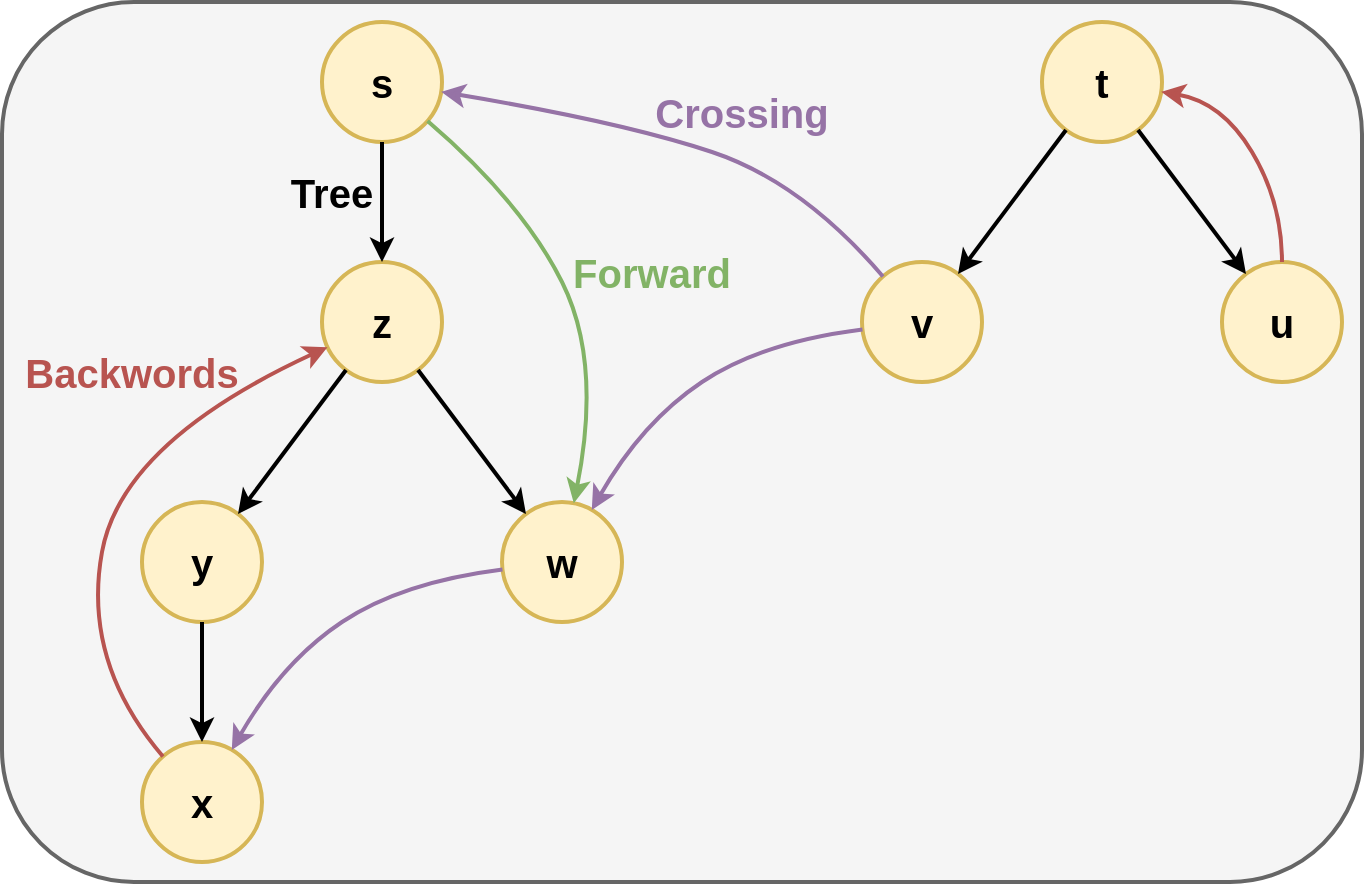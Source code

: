 <mxfile version="18.1.3" type="device"><diagram id="VPaRT93cVBKwPOg7FyUM" name="Page-1"><mxGraphModel dx="758" dy="756" grid="1" gridSize="10" guides="1" tooltips="1" connect="1" arrows="1" fold="1" page="1" pageScale="1" pageWidth="850" pageHeight="1100" math="0" shadow="0"><root><mxCell id="0"/><mxCell id="1" parent="0"/><mxCell id="WxpjVpeMC7lDr_SpBpIb-55" value="" style="rounded=1;whiteSpace=wrap;html=1;fontSize=20;fontColor=#333333;strokeWidth=2;fillColor=#f5f5f5;strokeColor=#666666;" vertex="1" parent="1"><mxGeometry x="130" y="170" width="680" height="440" as="geometry"/></mxCell><mxCell id="WxpjVpeMC7lDr_SpBpIb-22" value="s" style="ellipse;whiteSpace=wrap;html=1;aspect=fixed;strokeWidth=2;fillColor=#fff2cc;strokeColor=#d6b656;fontSize=20;fontStyle=1" vertex="1" parent="1"><mxGeometry x="290" y="180" width="60" height="60" as="geometry"/></mxCell><mxCell id="WxpjVpeMC7lDr_SpBpIb-23" value="z" style="ellipse;whiteSpace=wrap;html=1;aspect=fixed;strokeWidth=2;fillColor=#fff2cc;strokeColor=#d6b656;fontSize=20;fontStyle=1" vertex="1" parent="1"><mxGeometry x="290" y="300" width="60" height="60" as="geometry"/></mxCell><mxCell id="WxpjVpeMC7lDr_SpBpIb-24" value="y" style="ellipse;whiteSpace=wrap;html=1;aspect=fixed;strokeWidth=2;fillColor=#fff2cc;strokeColor=#d6b656;fontStyle=1;fontSize=20;" vertex="1" parent="1"><mxGeometry x="200" y="420" width="60" height="60" as="geometry"/></mxCell><mxCell id="WxpjVpeMC7lDr_SpBpIb-25" value="x" style="ellipse;whiteSpace=wrap;html=1;aspect=fixed;strokeWidth=2;fillColor=#fff2cc;strokeColor=#d6b656;fontSize=20;fontStyle=1" vertex="1" parent="1"><mxGeometry x="200" y="540" width="60" height="60" as="geometry"/></mxCell><mxCell id="WxpjVpeMC7lDr_SpBpIb-26" value="w" style="ellipse;whiteSpace=wrap;html=1;aspect=fixed;strokeWidth=2;fillColor=#fff2cc;strokeColor=#d6b656;fontSize=20;fontStyle=1" vertex="1" parent="1"><mxGeometry x="380" y="420" width="60" height="60" as="geometry"/></mxCell><mxCell id="WxpjVpeMC7lDr_SpBpIb-27" value="t" style="ellipse;whiteSpace=wrap;html=1;aspect=fixed;strokeWidth=2;fillColor=#fff2cc;strokeColor=#d6b656;fontStyle=1;fontSize=20;" vertex="1" parent="1"><mxGeometry x="650" y="180" width="60" height="60" as="geometry"/></mxCell><mxCell id="WxpjVpeMC7lDr_SpBpIb-28" value="u" style="ellipse;whiteSpace=wrap;html=1;aspect=fixed;strokeWidth=2;fillColor=#fff2cc;strokeColor=#d6b656;fontStyle=1;fontSize=20;" vertex="1" parent="1"><mxGeometry x="740" y="300" width="60" height="60" as="geometry"/></mxCell><mxCell id="WxpjVpeMC7lDr_SpBpIb-29" value="v" style="ellipse;whiteSpace=wrap;html=1;aspect=fixed;strokeWidth=2;fillColor=#fff2cc;strokeColor=#d6b656;fontStyle=1;fontSize=20;" vertex="1" parent="1"><mxGeometry x="560" y="300" width="60" height="60" as="geometry"/></mxCell><mxCell id="WxpjVpeMC7lDr_SpBpIb-30" value="" style="endArrow=classic;html=1;rounded=0;strokeWidth=2;" edge="1" parent="1" source="WxpjVpeMC7lDr_SpBpIb-22" target="WxpjVpeMC7lDr_SpBpIb-23"><mxGeometry width="50" height="50" relative="1" as="geometry"><mxPoint x="400" y="320" as="sourcePoint"/><mxPoint x="450" y="270" as="targetPoint"/></mxGeometry></mxCell><mxCell id="WxpjVpeMC7lDr_SpBpIb-31" value="" style="endArrow=classic;html=1;rounded=0;strokeWidth=2;" edge="1" parent="1" source="WxpjVpeMC7lDr_SpBpIb-23" target="WxpjVpeMC7lDr_SpBpIb-24"><mxGeometry width="50" height="50" relative="1" as="geometry"><mxPoint x="540" y="570" as="sourcePoint"/><mxPoint x="590" y="520" as="targetPoint"/></mxGeometry></mxCell><mxCell id="WxpjVpeMC7lDr_SpBpIb-32" value="" style="endArrow=classic;html=1;rounded=0;strokeWidth=2;" edge="1" parent="1" source="WxpjVpeMC7lDr_SpBpIb-23" target="WxpjVpeMC7lDr_SpBpIb-26"><mxGeometry width="50" height="50" relative="1" as="geometry"><mxPoint x="550" y="580" as="sourcePoint"/><mxPoint x="600" y="530" as="targetPoint"/></mxGeometry></mxCell><mxCell id="WxpjVpeMC7lDr_SpBpIb-33" value="" style="endArrow=classic;html=1;rounded=0;strokeWidth=2;" edge="1" parent="1" source="WxpjVpeMC7lDr_SpBpIb-24" target="WxpjVpeMC7lDr_SpBpIb-25"><mxGeometry width="50" height="50" relative="1" as="geometry"><mxPoint x="560" y="590" as="sourcePoint"/><mxPoint x="610" y="540" as="targetPoint"/></mxGeometry></mxCell><mxCell id="WxpjVpeMC7lDr_SpBpIb-34" value="" style="endArrow=classic;html=1;rounded=0;strokeWidth=2;" edge="1" parent="1" source="WxpjVpeMC7lDr_SpBpIb-27" target="WxpjVpeMC7lDr_SpBpIb-28"><mxGeometry width="50" height="50" relative="1" as="geometry"><mxPoint x="530" y="600" as="sourcePoint"/><mxPoint x="580" y="550" as="targetPoint"/></mxGeometry></mxCell><mxCell id="WxpjVpeMC7lDr_SpBpIb-35" value="" style="endArrow=classic;html=1;rounded=0;strokeWidth=2;" edge="1" parent="1" source="WxpjVpeMC7lDr_SpBpIb-27" target="WxpjVpeMC7lDr_SpBpIb-29"><mxGeometry width="50" height="50" relative="1" as="geometry"><mxPoint x="550" y="460" as="sourcePoint"/><mxPoint x="600" y="410" as="targetPoint"/></mxGeometry></mxCell><mxCell id="WxpjVpeMC7lDr_SpBpIb-40" value="" style="curved=1;endArrow=classic;html=1;rounded=0;strokeWidth=2;fillColor=#d5e8d4;strokeColor=#82b366;" edge="1" parent="1" source="WxpjVpeMC7lDr_SpBpIb-22" target="WxpjVpeMC7lDr_SpBpIb-26"><mxGeometry width="50" height="50" relative="1" as="geometry"><mxPoint x="390" y="320" as="sourcePoint"/><mxPoint x="590" y="500" as="targetPoint"/><Array as="points"><mxPoint x="390" y="270"/><mxPoint x="430" y="350"/></Array></mxGeometry></mxCell><mxCell id="WxpjVpeMC7lDr_SpBpIb-41" value="" style="curved=1;endArrow=classic;html=1;rounded=0;strokeWidth=2;fillColor=#e1d5e7;strokeColor=#9673a6;" edge="1" parent="1" source="WxpjVpeMC7lDr_SpBpIb-26" target="WxpjVpeMC7lDr_SpBpIb-25"><mxGeometry width="50" height="50" relative="1" as="geometry"><mxPoint x="470" y="560" as="sourcePoint"/><mxPoint x="520" y="510" as="targetPoint"/><Array as="points"><mxPoint x="330" y="460"/><mxPoint x="270" y="500"/></Array></mxGeometry></mxCell><mxCell id="WxpjVpeMC7lDr_SpBpIb-42" value="" style="curved=1;endArrow=classic;html=1;rounded=0;strokeWidth=2;fillColor=#e1d5e7;strokeColor=#9673a6;" edge="1" parent="1" source="WxpjVpeMC7lDr_SpBpIb-29" target="WxpjVpeMC7lDr_SpBpIb-22"><mxGeometry width="50" height="50" relative="1" as="geometry"><mxPoint x="620" y="490" as="sourcePoint"/><mxPoint x="670" y="440" as="targetPoint"/><Array as="points"><mxPoint x="530" y="260"/><mxPoint x="440" y="230"/></Array></mxGeometry></mxCell><mxCell id="WxpjVpeMC7lDr_SpBpIb-43" value="" style="curved=1;endArrow=classic;html=1;rounded=0;strokeWidth=2;fillColor=#e1d5e7;strokeColor=#9673a6;" edge="1" parent="1" source="WxpjVpeMC7lDr_SpBpIb-29" target="WxpjVpeMC7lDr_SpBpIb-26"><mxGeometry width="50" height="50" relative="1" as="geometry"><mxPoint x="500" y="470" as="sourcePoint"/><mxPoint x="550" y="420" as="targetPoint"/><Array as="points"><mxPoint x="510" y="340"/><mxPoint x="450" y="380"/></Array></mxGeometry></mxCell><mxCell id="WxpjVpeMC7lDr_SpBpIb-46" value="" style="curved=1;endArrow=classic;html=1;rounded=0;strokeWidth=2;fillColor=#f8cecc;strokeColor=#b85450;" edge="1" parent="1" source="WxpjVpeMC7lDr_SpBpIb-25" target="WxpjVpeMC7lDr_SpBpIb-23"><mxGeometry width="50" height="50" relative="1" as="geometry"><mxPoint x="110" y="360" as="sourcePoint"/><mxPoint x="160" y="310" as="targetPoint"/><Array as="points"><mxPoint x="170" y="500"/><mxPoint x="190" y="390"/></Array></mxGeometry></mxCell><mxCell id="WxpjVpeMC7lDr_SpBpIb-47" value="" style="curved=1;endArrow=classic;html=1;rounded=0;strokeWidth=2;fillColor=#f8cecc;strokeColor=#b85450;" edge="1" parent="1" source="WxpjVpeMC7lDr_SpBpIb-28" target="WxpjVpeMC7lDr_SpBpIb-27"><mxGeometry width="50" height="50" relative="1" as="geometry"><mxPoint x="650" y="480" as="sourcePoint"/><mxPoint x="700" y="430" as="targetPoint"/><Array as="points"><mxPoint x="770" y="270"/><mxPoint x="740" y="220"/></Array></mxGeometry></mxCell><mxCell id="WxpjVpeMC7lDr_SpBpIb-50" value="Backwords" style="text;html=1;strokeColor=none;fillColor=none;align=center;verticalAlign=middle;whiteSpace=wrap;rounded=0;fontSize=20;fontColor=#B85450;fontStyle=1" vertex="1" parent="1"><mxGeometry x="140" y="340" width="110" height="30" as="geometry"/></mxCell><mxCell id="WxpjVpeMC7lDr_SpBpIb-52" value="Crossing" style="text;html=1;strokeColor=none;fillColor=none;align=center;verticalAlign=middle;whiteSpace=wrap;rounded=0;fontSize=20;fontColor=#9673A6;fontStyle=1" vertex="1" parent="1"><mxGeometry x="450" y="210" width="100" height="30" as="geometry"/></mxCell><mxCell id="WxpjVpeMC7lDr_SpBpIb-53" value="Forward" style="text;html=1;strokeColor=none;fillColor=none;align=center;verticalAlign=middle;whiteSpace=wrap;rounded=0;fontSize=20;fontColor=#82B366;fontStyle=1" vertex="1" parent="1"><mxGeometry x="400" y="290" width="110" height="30" as="geometry"/></mxCell><mxCell id="WxpjVpeMC7lDr_SpBpIb-54" value="Tree" style="text;html=1;strokeColor=none;fillColor=none;align=center;verticalAlign=middle;whiteSpace=wrap;rounded=0;fontSize=20;fontColor=#000000;fontStyle=1" vertex="1" parent="1"><mxGeometry x="270" y="250" width="50" height="30" as="geometry"/></mxCell></root></mxGraphModel></diagram></mxfile>